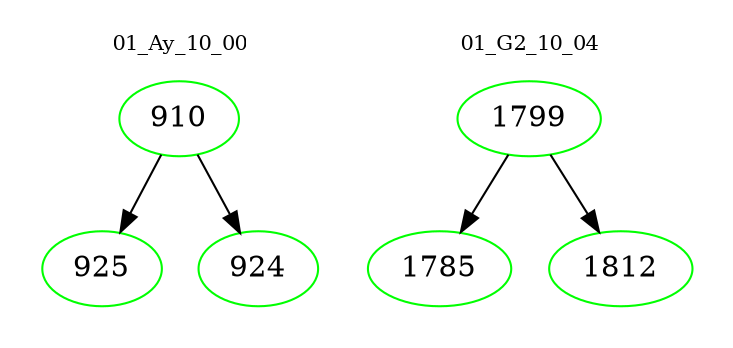 digraph{
subgraph cluster_0 {
color = white
label = "01_Ay_10_00";
fontsize=10;
T0_910 [label="910", color="green"]
T0_910 -> T0_925 [color="black"]
T0_925 [label="925", color="green"]
T0_910 -> T0_924 [color="black"]
T0_924 [label="924", color="green"]
}
subgraph cluster_1 {
color = white
label = "01_G2_10_04";
fontsize=10;
T1_1799 [label="1799", color="green"]
T1_1799 -> T1_1785 [color="black"]
T1_1785 [label="1785", color="green"]
T1_1799 -> T1_1812 [color="black"]
T1_1812 [label="1812", color="green"]
}
}
